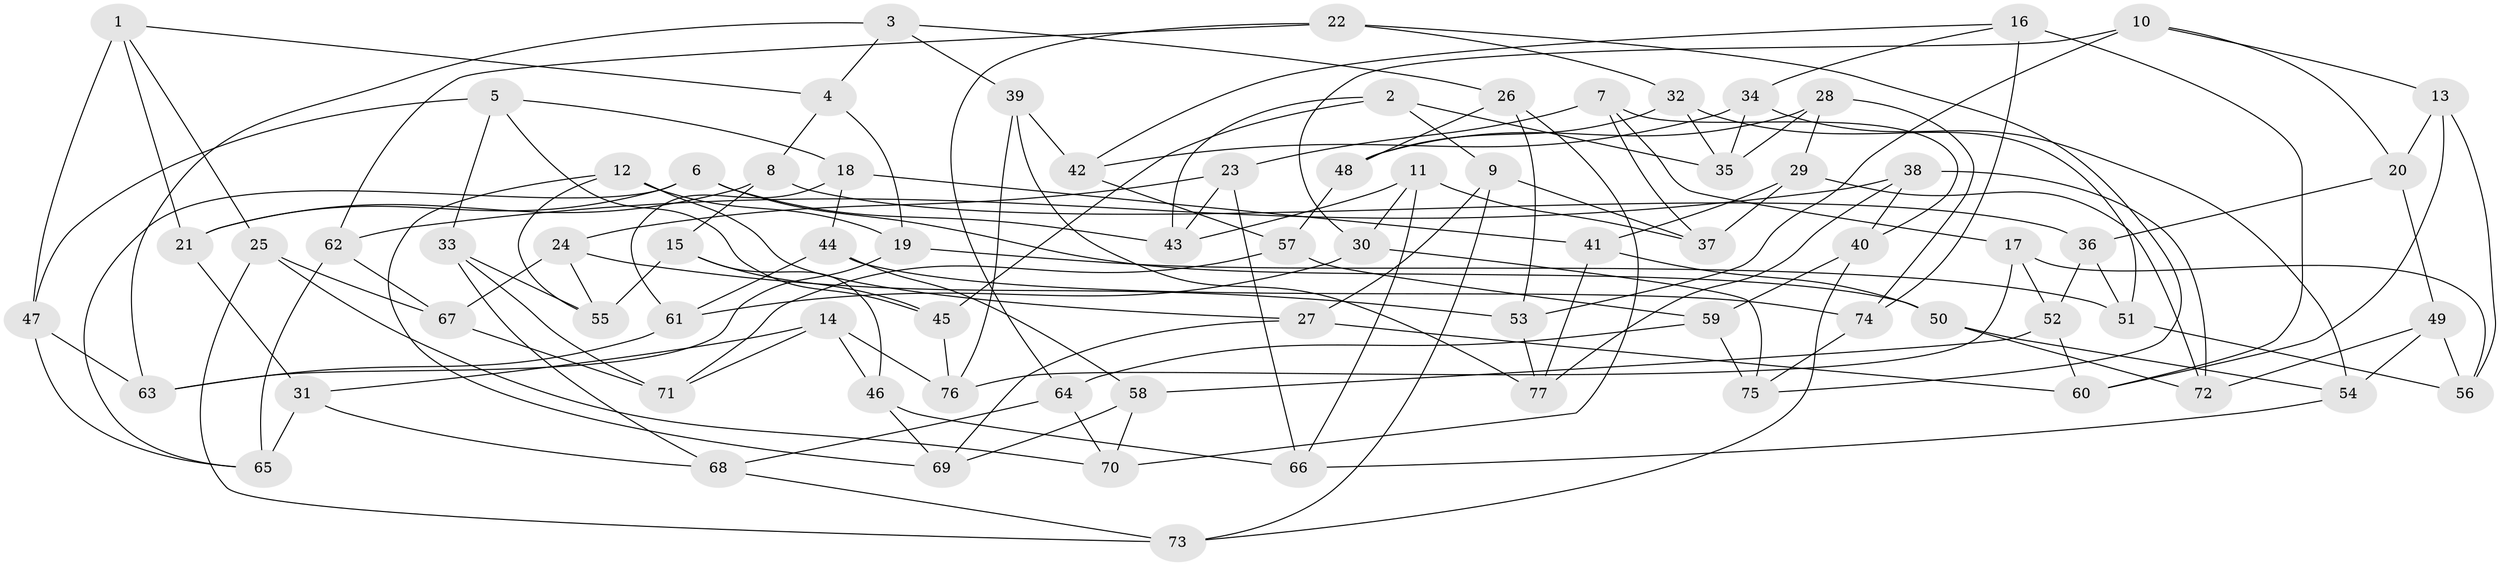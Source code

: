 // Generated by graph-tools (version 1.1) at 2025/11/02/27/25 16:11:46]
// undirected, 77 vertices, 154 edges
graph export_dot {
graph [start="1"]
  node [color=gray90,style=filled];
  1;
  2;
  3;
  4;
  5;
  6;
  7;
  8;
  9;
  10;
  11;
  12;
  13;
  14;
  15;
  16;
  17;
  18;
  19;
  20;
  21;
  22;
  23;
  24;
  25;
  26;
  27;
  28;
  29;
  30;
  31;
  32;
  33;
  34;
  35;
  36;
  37;
  38;
  39;
  40;
  41;
  42;
  43;
  44;
  45;
  46;
  47;
  48;
  49;
  50;
  51;
  52;
  53;
  54;
  55;
  56;
  57;
  58;
  59;
  60;
  61;
  62;
  63;
  64;
  65;
  66;
  67;
  68;
  69;
  70;
  71;
  72;
  73;
  74;
  75;
  76;
  77;
  1 -- 4;
  1 -- 47;
  1 -- 25;
  1 -- 21;
  2 -- 35;
  2 -- 45;
  2 -- 9;
  2 -- 43;
  3 -- 4;
  3 -- 39;
  3 -- 26;
  3 -- 63;
  4 -- 8;
  4 -- 19;
  5 -- 18;
  5 -- 33;
  5 -- 47;
  5 -- 45;
  6 -- 65;
  6 -- 43;
  6 -- 21;
  6 -- 50;
  7 -- 23;
  7 -- 37;
  7 -- 17;
  7 -- 40;
  8 -- 15;
  8 -- 36;
  8 -- 21;
  9 -- 27;
  9 -- 73;
  9 -- 37;
  10 -- 20;
  10 -- 30;
  10 -- 13;
  10 -- 53;
  11 -- 43;
  11 -- 30;
  11 -- 37;
  11 -- 66;
  12 -- 19;
  12 -- 27;
  12 -- 69;
  12 -- 55;
  13 -- 60;
  13 -- 56;
  13 -- 20;
  14 -- 71;
  14 -- 76;
  14 -- 31;
  14 -- 46;
  15 -- 45;
  15 -- 46;
  15 -- 55;
  16 -- 60;
  16 -- 42;
  16 -- 34;
  16 -- 74;
  17 -- 56;
  17 -- 76;
  17 -- 52;
  18 -- 61;
  18 -- 44;
  18 -- 41;
  19 -- 51;
  19 -- 63;
  20 -- 49;
  20 -- 36;
  21 -- 31;
  22 -- 32;
  22 -- 62;
  22 -- 75;
  22 -- 64;
  23 -- 66;
  23 -- 24;
  23 -- 43;
  24 -- 55;
  24 -- 53;
  24 -- 67;
  25 -- 70;
  25 -- 73;
  25 -- 67;
  26 -- 70;
  26 -- 48;
  26 -- 53;
  27 -- 69;
  27 -- 60;
  28 -- 48;
  28 -- 74;
  28 -- 35;
  28 -- 29;
  29 -- 72;
  29 -- 37;
  29 -- 41;
  30 -- 75;
  30 -- 61;
  31 -- 65;
  31 -- 68;
  32 -- 35;
  32 -- 51;
  32 -- 48;
  33 -- 71;
  33 -- 68;
  33 -- 55;
  34 -- 54;
  34 -- 42;
  34 -- 35;
  36 -- 52;
  36 -- 51;
  38 -- 72;
  38 -- 77;
  38 -- 40;
  38 -- 62;
  39 -- 76;
  39 -- 42;
  39 -- 77;
  40 -- 73;
  40 -- 59;
  41 -- 77;
  41 -- 50;
  42 -- 57;
  44 -- 74;
  44 -- 61;
  44 -- 58;
  45 -- 76;
  46 -- 66;
  46 -- 69;
  47 -- 63;
  47 -- 65;
  48 -- 57;
  49 -- 72;
  49 -- 56;
  49 -- 54;
  50 -- 72;
  50 -- 54;
  51 -- 56;
  52 -- 58;
  52 -- 60;
  53 -- 77;
  54 -- 66;
  57 -- 59;
  57 -- 71;
  58 -- 69;
  58 -- 70;
  59 -- 75;
  59 -- 64;
  61 -- 63;
  62 -- 67;
  62 -- 65;
  64 -- 70;
  64 -- 68;
  67 -- 71;
  68 -- 73;
  74 -- 75;
}
